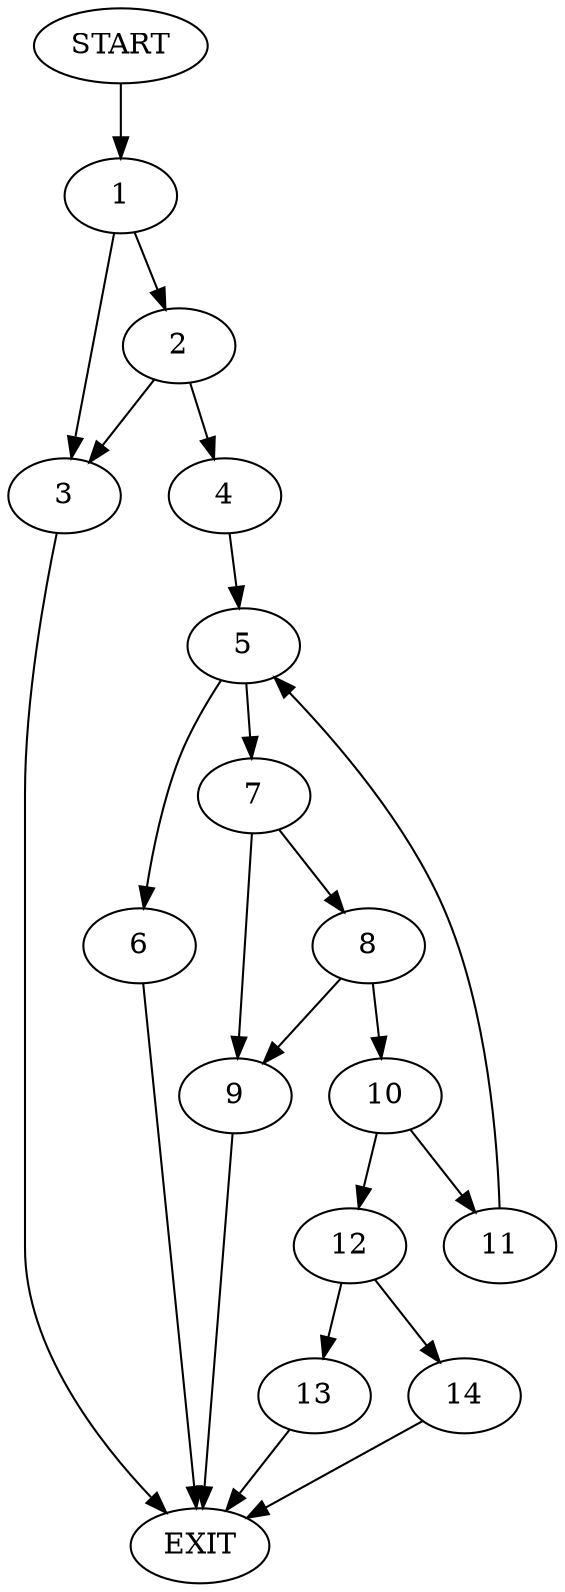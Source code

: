 digraph {
0 [label="START"]
15 [label="EXIT"]
0 -> 1
1 -> 2
1 -> 3
3 -> 15
2 -> 4
2 -> 3
4 -> 5
5 -> 6
5 -> 7
6 -> 15
7 -> 8
7 -> 9
9 -> 15
8 -> 9
8 -> 10
10 -> 11
10 -> 12
11 -> 5
12 -> 13
12 -> 14
14 -> 15
13 -> 15
}
